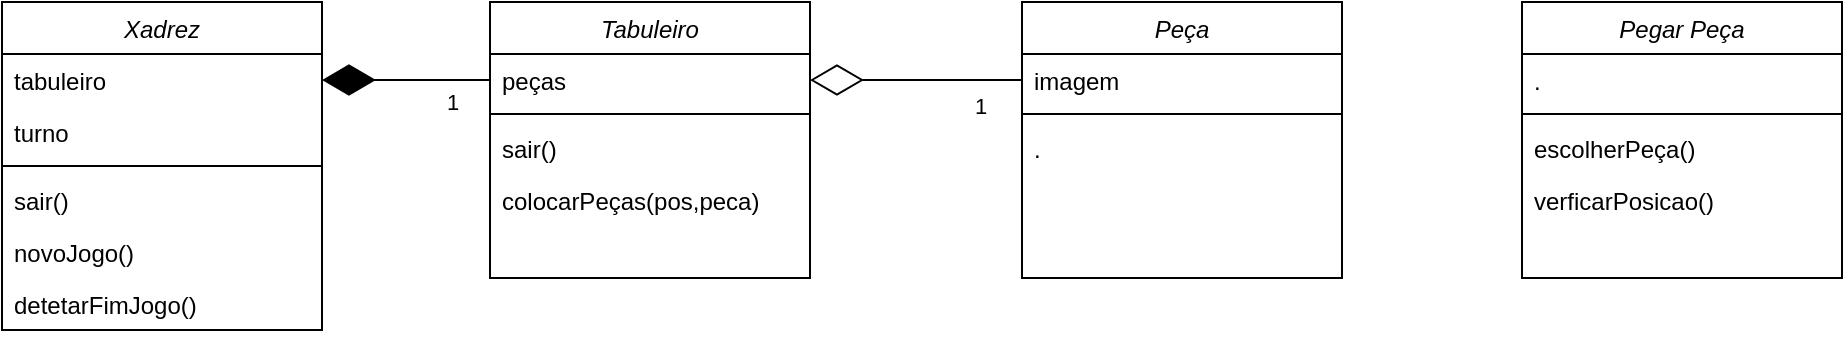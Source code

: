 <mxfile version="28.2.7">
  <diagram id="C5RBs43oDa-KdzZeNtuy" name="Page-1">
    <mxGraphModel dx="983" dy="512" grid="1" gridSize="10" guides="1" tooltips="1" connect="1" arrows="1" fold="1" page="1" pageScale="1" pageWidth="827" pageHeight="1169" math="0" shadow="0">
      <root>
        <mxCell id="WIyWlLk6GJQsqaUBKTNV-0" />
        <mxCell id="WIyWlLk6GJQsqaUBKTNV-1" parent="WIyWlLk6GJQsqaUBKTNV-0" />
        <mxCell id="zkfFHV4jXpPFQw0GAbJ--0" value="Xadrez" style="swimlane;fontStyle=2;align=center;verticalAlign=top;childLayout=stackLayout;horizontal=1;startSize=26;horizontalStack=0;resizeParent=1;resizeLast=0;collapsible=1;marginBottom=0;rounded=0;shadow=0;strokeWidth=1;" parent="WIyWlLk6GJQsqaUBKTNV-1" vertex="1">
          <mxGeometry x="170" y="120" width="160" height="164" as="geometry">
            <mxRectangle x="230" y="140" width="160" height="26" as="alternateBounds" />
          </mxGeometry>
        </mxCell>
        <mxCell id="zkfFHV4jXpPFQw0GAbJ--1" value="tabuleiro" style="text;align=left;verticalAlign=top;spacingLeft=4;spacingRight=4;overflow=hidden;rotatable=0;points=[[0,0.5],[1,0.5]];portConstraint=eastwest;" parent="zkfFHV4jXpPFQw0GAbJ--0" vertex="1">
          <mxGeometry y="26" width="160" height="26" as="geometry" />
        </mxCell>
        <mxCell id="ol8sgVpd1l-59djy78Z6-18" value="turno" style="text;align=left;verticalAlign=top;spacingLeft=4;spacingRight=4;overflow=hidden;rotatable=0;points=[[0,0.5],[1,0.5]];portConstraint=eastwest;" vertex="1" parent="zkfFHV4jXpPFQw0GAbJ--0">
          <mxGeometry y="52" width="160" height="26" as="geometry" />
        </mxCell>
        <mxCell id="zkfFHV4jXpPFQw0GAbJ--4" value="" style="line;html=1;strokeWidth=1;align=left;verticalAlign=middle;spacingTop=-1;spacingLeft=3;spacingRight=3;rotatable=0;labelPosition=right;points=[];portConstraint=eastwest;" parent="zkfFHV4jXpPFQw0GAbJ--0" vertex="1">
          <mxGeometry y="78" width="160" height="8" as="geometry" />
        </mxCell>
        <mxCell id="zkfFHV4jXpPFQw0GAbJ--5" value="sair()&#xa;" style="text;align=left;verticalAlign=top;spacingLeft=4;spacingRight=4;overflow=hidden;rotatable=0;points=[[0,0.5],[1,0.5]];portConstraint=eastwest;" parent="zkfFHV4jXpPFQw0GAbJ--0" vertex="1">
          <mxGeometry y="86" width="160" height="26" as="geometry" />
        </mxCell>
        <mxCell id="EjrIJKsefvmad18FywGs-0" value="novoJogo()" style="text;align=left;verticalAlign=top;spacingLeft=4;spacingRight=4;overflow=hidden;rotatable=0;points=[[0,0.5],[1,0.5]];portConstraint=eastwest;" parent="zkfFHV4jXpPFQw0GAbJ--0" vertex="1">
          <mxGeometry y="112" width="160" height="26" as="geometry" />
        </mxCell>
        <mxCell id="ol8sgVpd1l-59djy78Z6-19" value="detetarFimJogo()" style="text;align=left;verticalAlign=top;spacingLeft=4;spacingRight=4;overflow=hidden;rotatable=0;points=[[0,0.5],[1,0.5]];portConstraint=eastwest;" vertex="1" parent="zkfFHV4jXpPFQw0GAbJ--0">
          <mxGeometry y="138" width="160" height="26" as="geometry" />
        </mxCell>
        <mxCell id="EjrIJKsefvmad18FywGs-1" value="Tabuleiro" style="swimlane;fontStyle=2;align=center;verticalAlign=top;childLayout=stackLayout;horizontal=1;startSize=26;horizontalStack=0;resizeParent=1;resizeLast=0;collapsible=1;marginBottom=0;rounded=0;shadow=0;strokeWidth=1;" parent="WIyWlLk6GJQsqaUBKTNV-1" vertex="1">
          <mxGeometry x="414" y="120" width="160" height="138" as="geometry">
            <mxRectangle x="230" y="140" width="160" height="26" as="alternateBounds" />
          </mxGeometry>
        </mxCell>
        <mxCell id="EjrIJKsefvmad18FywGs-2" value="peças" style="text;align=left;verticalAlign=top;spacingLeft=4;spacingRight=4;overflow=hidden;rotatable=0;points=[[0,0.5],[1,0.5]];portConstraint=eastwest;" parent="EjrIJKsefvmad18FywGs-1" vertex="1">
          <mxGeometry y="26" width="160" height="26" as="geometry" />
        </mxCell>
        <mxCell id="EjrIJKsefvmad18FywGs-3" value="" style="line;html=1;strokeWidth=1;align=left;verticalAlign=middle;spacingTop=-1;spacingLeft=3;spacingRight=3;rotatable=0;labelPosition=right;points=[];portConstraint=eastwest;" parent="EjrIJKsefvmad18FywGs-1" vertex="1">
          <mxGeometry y="52" width="160" height="8" as="geometry" />
        </mxCell>
        <mxCell id="EjrIJKsefvmad18FywGs-4" value="sair()&#xa;" style="text;align=left;verticalAlign=top;spacingLeft=4;spacingRight=4;overflow=hidden;rotatable=0;points=[[0,0.5],[1,0.5]];portConstraint=eastwest;" parent="EjrIJKsefvmad18FywGs-1" vertex="1">
          <mxGeometry y="60" width="160" height="26" as="geometry" />
        </mxCell>
        <mxCell id="ol8sgVpd1l-59djy78Z6-16" value="colocarPeças(pos,peca)" style="text;align=left;verticalAlign=top;spacingLeft=4;spacingRight=4;overflow=hidden;rotatable=0;points=[[0,0.5],[1,0.5]];portConstraint=eastwest;" vertex="1" parent="EjrIJKsefvmad18FywGs-1">
          <mxGeometry y="86" width="160" height="26" as="geometry" />
        </mxCell>
        <mxCell id="EjrIJKsefvmad18FywGs-6" value="Peça" style="swimlane;fontStyle=2;align=center;verticalAlign=top;childLayout=stackLayout;horizontal=1;startSize=26;horizontalStack=0;resizeParent=1;resizeLast=0;collapsible=1;marginBottom=0;rounded=0;shadow=0;strokeWidth=1;" parent="WIyWlLk6GJQsqaUBKTNV-1" vertex="1">
          <mxGeometry x="680" y="120" width="160" height="138" as="geometry">
            <mxRectangle x="230" y="140" width="160" height="26" as="alternateBounds" />
          </mxGeometry>
        </mxCell>
        <mxCell id="EjrIJKsefvmad18FywGs-7" value="imagem" style="text;align=left;verticalAlign=top;spacingLeft=4;spacingRight=4;overflow=hidden;rotatable=0;points=[[0,0.5],[1,0.5]];portConstraint=eastwest;" parent="EjrIJKsefvmad18FywGs-6" vertex="1">
          <mxGeometry y="26" width="160" height="26" as="geometry" />
        </mxCell>
        <mxCell id="EjrIJKsefvmad18FywGs-8" value="" style="line;html=1;strokeWidth=1;align=left;verticalAlign=middle;spacingTop=-1;spacingLeft=3;spacingRight=3;rotatable=0;labelPosition=right;points=[];portConstraint=eastwest;" parent="EjrIJKsefvmad18FywGs-6" vertex="1">
          <mxGeometry y="52" width="160" height="8" as="geometry" />
        </mxCell>
        <mxCell id="EjrIJKsefvmad18FywGs-10" value="." style="text;align=left;verticalAlign=top;spacingLeft=4;spacingRight=4;overflow=hidden;rotatable=0;points=[[0,0.5],[1,0.5]];portConstraint=eastwest;" parent="EjrIJKsefvmad18FywGs-6" vertex="1">
          <mxGeometry y="60" width="160" height="26" as="geometry" />
        </mxCell>
        <mxCell id="ol8sgVpd1l-59djy78Z6-15" value="" style="endArrow=diamondThin;endFill=1;endSize=24;html=1;rounded=0;entryX=1;entryY=0.5;entryDx=0;entryDy=0;exitX=0;exitY=0.5;exitDx=0;exitDy=0;" edge="1" parent="WIyWlLk6GJQsqaUBKTNV-1" source="EjrIJKsefvmad18FywGs-2" target="zkfFHV4jXpPFQw0GAbJ--1">
          <mxGeometry width="160" relative="1" as="geometry">
            <mxPoint x="280" y="320" as="sourcePoint" />
            <mxPoint x="440" y="320" as="targetPoint" />
          </mxGeometry>
        </mxCell>
        <mxCell id="ol8sgVpd1l-59djy78Z6-20" value="1" style="edgeLabel;html=1;align=center;verticalAlign=middle;resizable=0;points=[];" vertex="1" connectable="0" parent="ol8sgVpd1l-59djy78Z6-15">
          <mxGeometry x="-0.53" relative="1" as="geometry">
            <mxPoint y="11" as="offset" />
          </mxGeometry>
        </mxCell>
        <mxCell id="ol8sgVpd1l-59djy78Z6-17" value="" style="endArrow=diamondThin;endFill=0;endSize=24;html=1;rounded=0;entryX=1;entryY=0.5;entryDx=0;entryDy=0;exitX=0;exitY=0.5;exitDx=0;exitDy=0;" edge="1" parent="WIyWlLk6GJQsqaUBKTNV-1" source="EjrIJKsefvmad18FywGs-7" target="EjrIJKsefvmad18FywGs-2">
          <mxGeometry width="160" relative="1" as="geometry">
            <mxPoint x="450" y="290" as="sourcePoint" />
            <mxPoint x="610" y="290" as="targetPoint" />
          </mxGeometry>
        </mxCell>
        <mxCell id="ol8sgVpd1l-59djy78Z6-21" value="1" style="edgeLabel;html=1;align=center;verticalAlign=middle;resizable=0;points=[];" vertex="1" connectable="0" parent="ol8sgVpd1l-59djy78Z6-17">
          <mxGeometry x="-0.605" relative="1" as="geometry">
            <mxPoint y="13" as="offset" />
          </mxGeometry>
        </mxCell>
        <mxCell id="ol8sgVpd1l-59djy78Z6-22" value="Pegar Peça" style="swimlane;fontStyle=2;align=center;verticalAlign=top;childLayout=stackLayout;horizontal=1;startSize=26;horizontalStack=0;resizeParent=1;resizeLast=0;collapsible=1;marginBottom=0;rounded=0;shadow=0;strokeWidth=1;" vertex="1" parent="WIyWlLk6GJQsqaUBKTNV-1">
          <mxGeometry x="930" y="120" width="160" height="138" as="geometry">
            <mxRectangle x="230" y="140" width="160" height="26" as="alternateBounds" />
          </mxGeometry>
        </mxCell>
        <mxCell id="ol8sgVpd1l-59djy78Z6-23" value="." style="text;align=left;verticalAlign=top;spacingLeft=4;spacingRight=4;overflow=hidden;rotatable=0;points=[[0,0.5],[1,0.5]];portConstraint=eastwest;" vertex="1" parent="ol8sgVpd1l-59djy78Z6-22">
          <mxGeometry y="26" width="160" height="26" as="geometry" />
        </mxCell>
        <mxCell id="ol8sgVpd1l-59djy78Z6-24" value="" style="line;html=1;strokeWidth=1;align=left;verticalAlign=middle;spacingTop=-1;spacingLeft=3;spacingRight=3;rotatable=0;labelPosition=right;points=[];portConstraint=eastwest;" vertex="1" parent="ol8sgVpd1l-59djy78Z6-22">
          <mxGeometry y="52" width="160" height="8" as="geometry" />
        </mxCell>
        <mxCell id="ol8sgVpd1l-59djy78Z6-25" value="escolherPeça()" style="text;align=left;verticalAlign=top;spacingLeft=4;spacingRight=4;overflow=hidden;rotatable=0;points=[[0,0.5],[1,0.5]];portConstraint=eastwest;" vertex="1" parent="ol8sgVpd1l-59djy78Z6-22">
          <mxGeometry y="60" width="160" height="26" as="geometry" />
        </mxCell>
        <mxCell id="ol8sgVpd1l-59djy78Z6-26" value="verficarPosicao()" style="text;align=left;verticalAlign=top;spacingLeft=4;spacingRight=4;overflow=hidden;rotatable=0;points=[[0,0.5],[1,0.5]];portConstraint=eastwest;" vertex="1" parent="ol8sgVpd1l-59djy78Z6-22">
          <mxGeometry y="86" width="160" height="26" as="geometry" />
        </mxCell>
      </root>
    </mxGraphModel>
  </diagram>
</mxfile>
